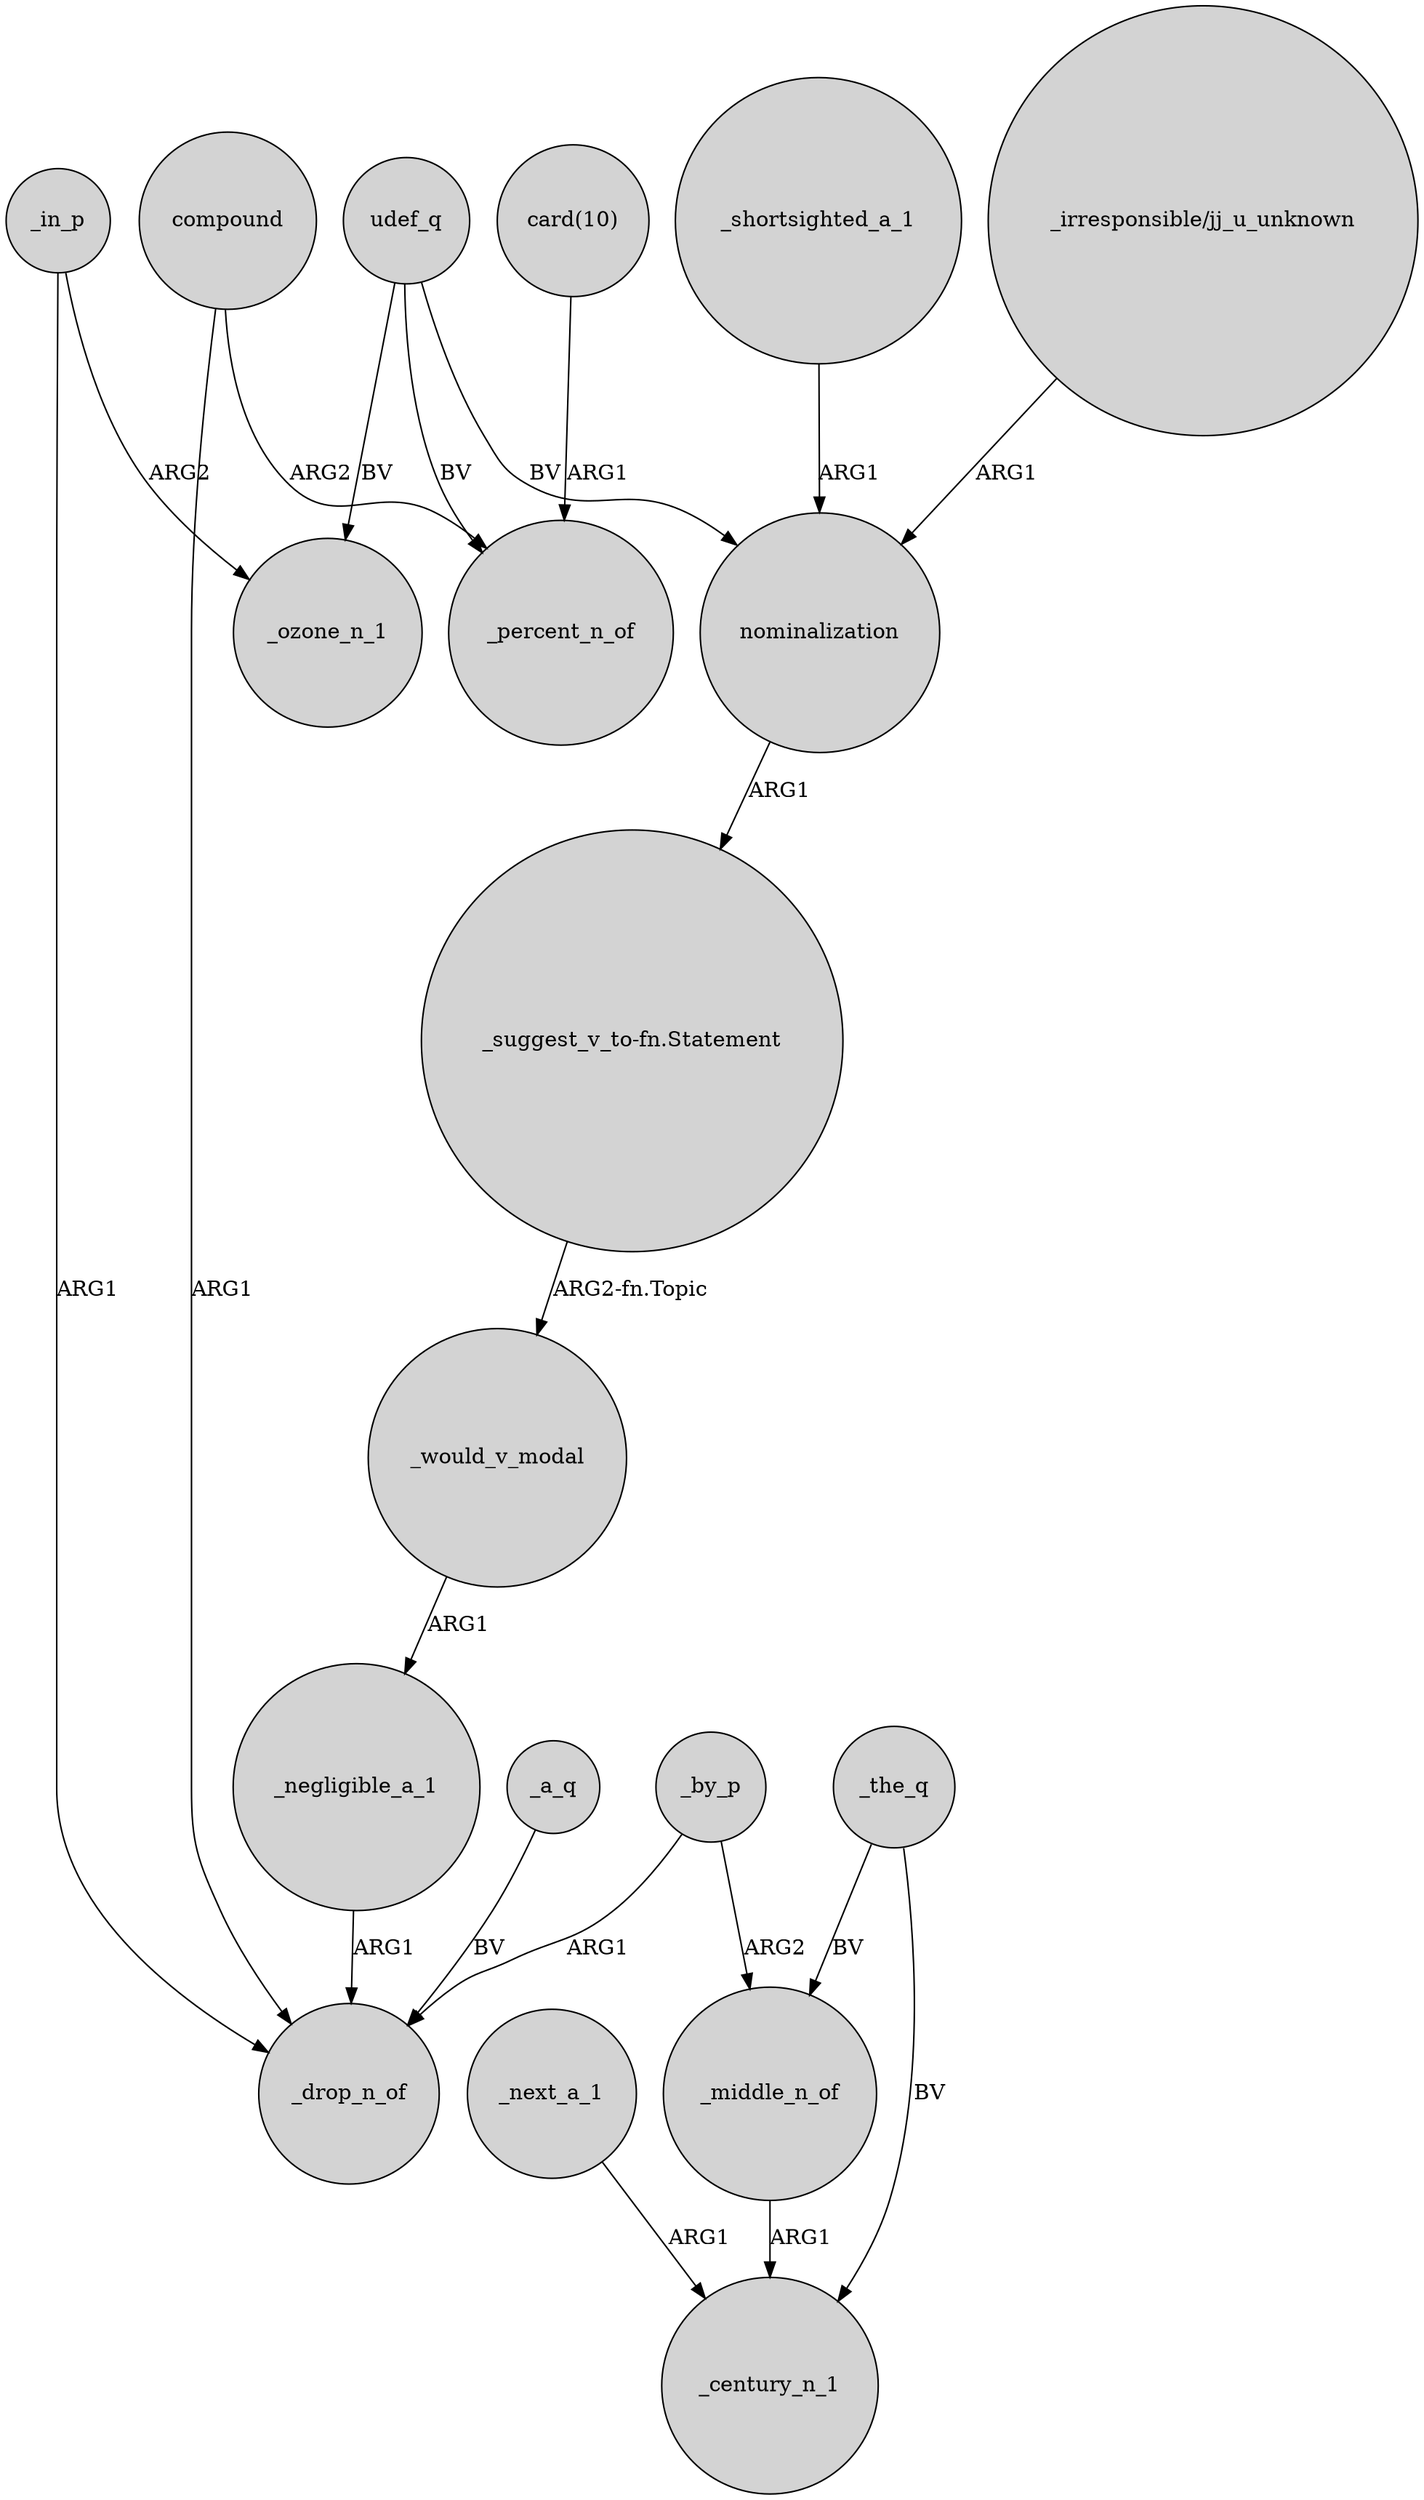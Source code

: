 digraph {
	node [shape=circle style=filled]
	udef_q -> _ozone_n_1 [label=BV]
	"_suggest_v_to-fn.Statement" -> _would_v_modal [label="ARG2-fn.Topic"]
	_in_p -> _ozone_n_1 [label=ARG2]
	_next_a_1 -> _century_n_1 [label=ARG1]
	_shortsighted_a_1 -> nominalization [label=ARG1]
	_negligible_a_1 -> _drop_n_of [label=ARG1]
	_in_p -> _drop_n_of [label=ARG1]
	_a_q -> _drop_n_of [label=BV]
	compound -> _drop_n_of [label=ARG1]
	_middle_n_of -> _century_n_1 [label=ARG1]
	compound -> _percent_n_of [label=ARG2]
	"_irresponsible/jj_u_unknown" -> nominalization [label=ARG1]
	nominalization -> "_suggest_v_to-fn.Statement" [label=ARG1]
	"card(10)" -> _percent_n_of [label=ARG1]
	_by_p -> _drop_n_of [label=ARG1]
	_the_q -> _middle_n_of [label=BV]
	udef_q -> nominalization [label=BV]
	_the_q -> _century_n_1 [label=BV]
	udef_q -> _percent_n_of [label=BV]
	_would_v_modal -> _negligible_a_1 [label=ARG1]
	_by_p -> _middle_n_of [label=ARG2]
}
